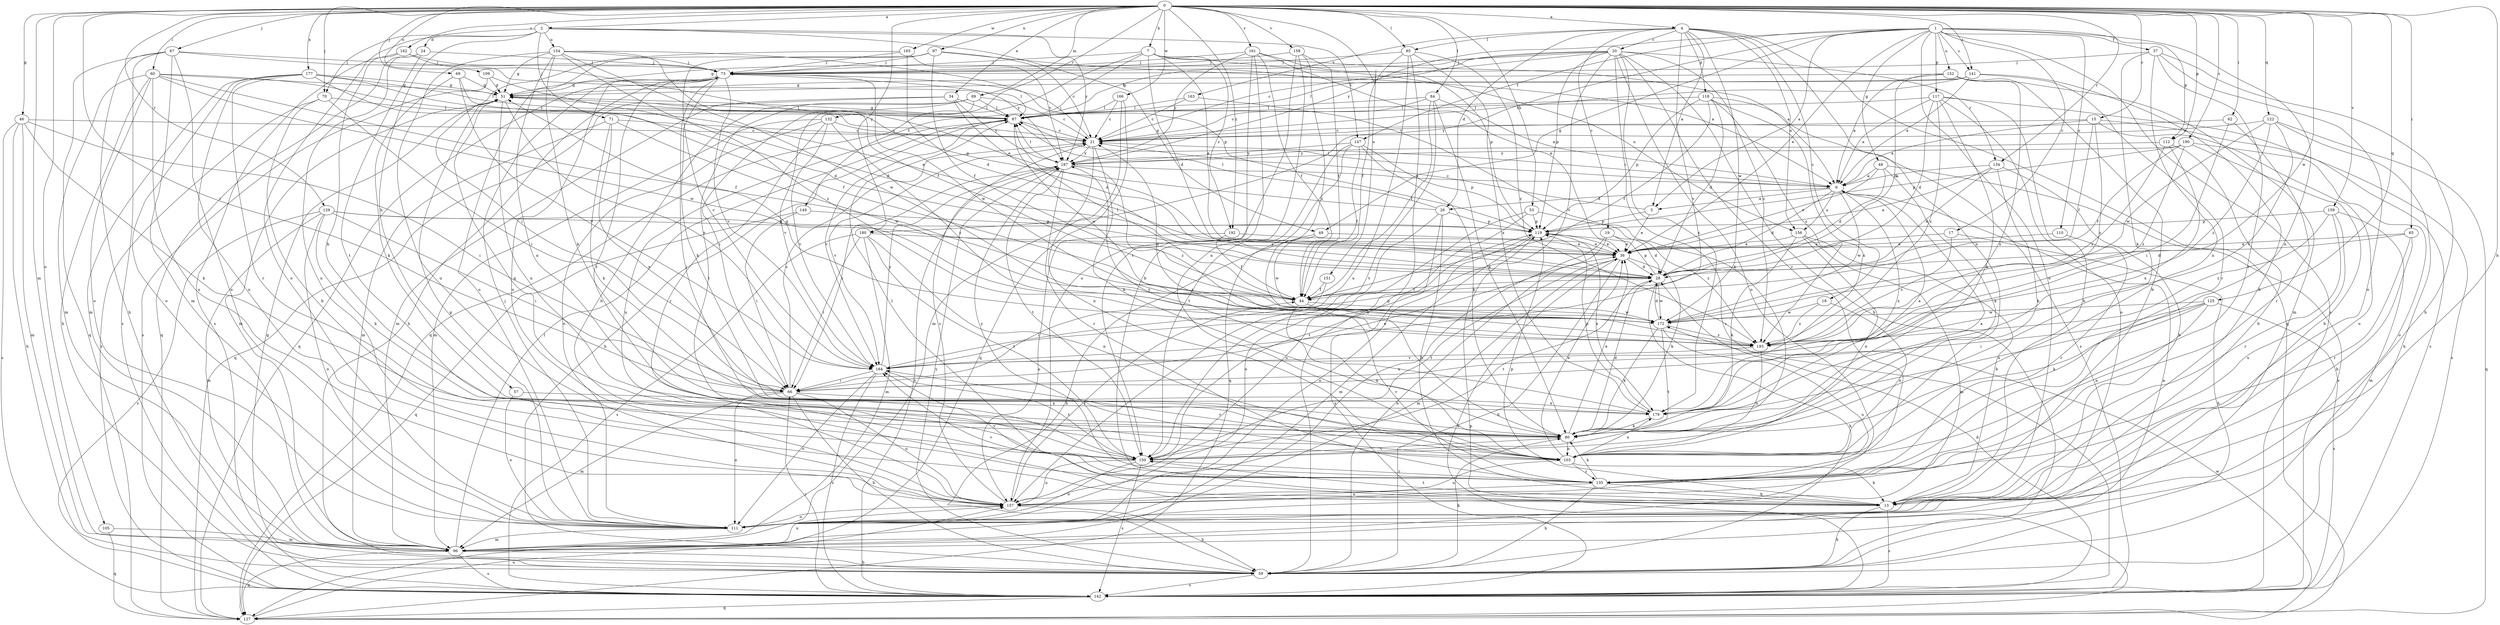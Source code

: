 strict digraph  {
0;
1;
2;
4;
5;
6;
7;
13;
15;
17;
18;
19;
20;
21;
24;
26;
28;
34;
36;
37;
44;
46;
48;
49;
51;
53;
57;
59;
60;
62;
65;
66;
67;
69;
70;
71;
73;
80;
84;
85;
87;
89;
96;
97;
103;
105;
109;
110;
111;
112;
117;
118;
119;
122;
125;
127;
129;
132;
134;
135;
141;
142;
147;
149;
150;
151;
152;
154;
156;
157;
158;
159;
161;
162;
163;
164;
165;
166;
172;
177;
179;
180;
187;
190;
192;
193;
0 -> 2  [label=a];
0 -> 4  [label=a];
0 -> 7  [label=b];
0 -> 13  [label=b];
0 -> 15  [label=c];
0 -> 34  [label=e];
0 -> 46  [label=g];
0 -> 53  [label=h];
0 -> 60  [label=i];
0 -> 62  [label=i];
0 -> 65  [label=i];
0 -> 66  [label=i];
0 -> 67  [label=j];
0 -> 69  [label=j];
0 -> 70  [label=j];
0 -> 84  [label=l];
0 -> 85  [label=l];
0 -> 89  [label=m];
0 -> 96  [label=m];
0 -> 97  [label=n];
0 -> 105  [label=o];
0 -> 109  [label=o];
0 -> 112  [label=p];
0 -> 122  [label=q];
0 -> 125  [label=q];
0 -> 129  [label=r];
0 -> 132  [label=r];
0 -> 134  [label=r];
0 -> 141  [label=s];
0 -> 151  [label=u];
0 -> 158  [label=v];
0 -> 159  [label=v];
0 -> 161  [label=v];
0 -> 162  [label=v];
0 -> 165  [label=w];
0 -> 166  [label=w];
0 -> 172  [label=w];
0 -> 177  [label=x];
0 -> 180  [label=y];
0 -> 190  [label=z];
0 -> 192  [label=z];
1 -> 5  [label=a];
1 -> 17  [label=c];
1 -> 36  [label=e];
1 -> 37  [label=f];
1 -> 48  [label=g];
1 -> 49  [label=g];
1 -> 103  [label=n];
1 -> 110  [label=o];
1 -> 111  [label=o];
1 -> 112  [label=p];
1 -> 117  [label=p];
1 -> 141  [label=s];
1 -> 142  [label=s];
1 -> 147  [label=t];
1 -> 152  [label=u];
1 -> 180  [label=y];
1 -> 187  [label=y];
2 -> 24  [label=d];
2 -> 49  [label=g];
2 -> 57  [label=h];
2 -> 70  [label=j];
2 -> 71  [label=j];
2 -> 111  [label=o];
2 -> 147  [label=t];
2 -> 154  [label=u];
2 -> 187  [label=y];
4 -> 5  [label=a];
4 -> 18  [label=c];
4 -> 19  [label=c];
4 -> 20  [label=c];
4 -> 26  [label=d];
4 -> 85  [label=l];
4 -> 103  [label=n];
4 -> 118  [label=p];
4 -> 127  [label=q];
4 -> 156  [label=u];
4 -> 163  [label=v];
4 -> 164  [label=v];
4 -> 172  [label=w];
5 -> 21  [label=c];
5 -> 36  [label=e];
5 -> 119  [label=p];
6 -> 5  [label=a];
6 -> 21  [label=c];
6 -> 26  [label=d];
6 -> 28  [label=d];
6 -> 87  [label=l];
6 -> 156  [label=u];
6 -> 172  [label=w];
6 -> 179  [label=x];
7 -> 6  [label=a];
7 -> 28  [label=d];
7 -> 36  [label=e];
7 -> 73  [label=j];
7 -> 127  [label=q];
7 -> 149  [label=t];
7 -> 156  [label=u];
7 -> 192  [label=z];
13 -> 59  [label=h];
13 -> 119  [label=p];
13 -> 142  [label=s];
13 -> 150  [label=t];
13 -> 164  [label=v];
15 -> 6  [label=a];
15 -> 21  [label=c];
15 -> 44  [label=f];
15 -> 111  [label=o];
15 -> 142  [label=s];
15 -> 193  [label=z];
17 -> 36  [label=e];
17 -> 59  [label=h];
17 -> 193  [label=z];
18 -> 103  [label=n];
18 -> 172  [label=w];
18 -> 193  [label=z];
19 -> 28  [label=d];
19 -> 36  [label=e];
19 -> 59  [label=h];
19 -> 157  [label=u];
20 -> 21  [label=c];
20 -> 51  [label=g];
20 -> 59  [label=h];
20 -> 73  [label=j];
20 -> 87  [label=l];
20 -> 111  [label=o];
20 -> 119  [label=p];
20 -> 134  [label=r];
20 -> 135  [label=r];
20 -> 142  [label=s];
20 -> 164  [label=v];
20 -> 179  [label=x];
20 -> 193  [label=z];
21 -> 73  [label=j];
21 -> 80  [label=k];
21 -> 103  [label=n];
21 -> 164  [label=v];
21 -> 187  [label=y];
24 -> 73  [label=j];
24 -> 127  [label=q];
24 -> 150  [label=t];
24 -> 157  [label=u];
26 -> 13  [label=b];
26 -> 51  [label=g];
26 -> 87  [label=l];
26 -> 111  [label=o];
26 -> 119  [label=p];
26 -> 142  [label=s];
28 -> 44  [label=f];
28 -> 59  [label=h];
28 -> 119  [label=p];
28 -> 150  [label=t];
28 -> 172  [label=w];
34 -> 28  [label=d];
34 -> 87  [label=l];
34 -> 96  [label=m];
34 -> 127  [label=q];
34 -> 187  [label=y];
36 -> 28  [label=d];
36 -> 59  [label=h];
36 -> 80  [label=k];
36 -> 96  [label=m];
36 -> 150  [label=t];
37 -> 59  [label=h];
37 -> 73  [label=j];
37 -> 80  [label=k];
37 -> 103  [label=n];
37 -> 111  [label=o];
37 -> 135  [label=r];
44 -> 87  [label=l];
44 -> 103  [label=n];
44 -> 135  [label=r];
44 -> 172  [label=w];
46 -> 21  [label=c];
46 -> 59  [label=h];
46 -> 66  [label=i];
46 -> 80  [label=k];
46 -> 96  [label=m];
46 -> 142  [label=s];
48 -> 6  [label=a];
48 -> 28  [label=d];
48 -> 36  [label=e];
48 -> 80  [label=k];
48 -> 142  [label=s];
49 -> 36  [label=e];
49 -> 59  [label=h];
49 -> 172  [label=w];
51 -> 87  [label=l];
51 -> 96  [label=m];
51 -> 103  [label=n];
51 -> 164  [label=v];
53 -> 119  [label=p];
53 -> 150  [label=t];
53 -> 157  [label=u];
53 -> 193  [label=z];
57 -> 111  [label=o];
57 -> 179  [label=x];
59 -> 6  [label=a];
59 -> 51  [label=g];
59 -> 80  [label=k];
59 -> 142  [label=s];
59 -> 187  [label=y];
60 -> 28  [label=d];
60 -> 44  [label=f];
60 -> 51  [label=g];
60 -> 59  [label=h];
60 -> 96  [label=m];
60 -> 111  [label=o];
60 -> 157  [label=u];
60 -> 172  [label=w];
62 -> 21  [label=c];
62 -> 66  [label=i];
62 -> 135  [label=r];
65 -> 13  [label=b];
65 -> 28  [label=d];
65 -> 36  [label=e];
65 -> 135  [label=r];
66 -> 21  [label=c];
66 -> 36  [label=e];
66 -> 59  [label=h];
66 -> 96  [label=m];
66 -> 111  [label=o];
66 -> 157  [label=u];
66 -> 179  [label=x];
67 -> 59  [label=h];
67 -> 73  [label=j];
67 -> 96  [label=m];
67 -> 111  [label=o];
67 -> 127  [label=q];
67 -> 142  [label=s];
67 -> 187  [label=y];
69 -> 36  [label=e];
69 -> 51  [label=g];
69 -> 80  [label=k];
69 -> 164  [label=v];
70 -> 13  [label=b];
70 -> 66  [label=i];
70 -> 87  [label=l];
70 -> 142  [label=s];
71 -> 21  [label=c];
71 -> 80  [label=k];
71 -> 96  [label=m];
71 -> 172  [label=w];
71 -> 179  [label=x];
73 -> 51  [label=g];
73 -> 59  [label=h];
73 -> 80  [label=k];
73 -> 87  [label=l];
73 -> 127  [label=q];
73 -> 150  [label=t];
73 -> 157  [label=u];
73 -> 164  [label=v];
73 -> 172  [label=w];
80 -> 21  [label=c];
80 -> 28  [label=d];
80 -> 36  [label=e];
80 -> 103  [label=n];
80 -> 150  [label=t];
84 -> 6  [label=a];
84 -> 21  [label=c];
84 -> 44  [label=f];
84 -> 80  [label=k];
84 -> 87  [label=l];
84 -> 150  [label=t];
85 -> 44  [label=f];
85 -> 59  [label=h];
85 -> 73  [label=j];
85 -> 157  [label=u];
85 -> 179  [label=x];
85 -> 193  [label=z];
87 -> 21  [label=c];
87 -> 51  [label=g];
87 -> 59  [label=h];
87 -> 157  [label=u];
87 -> 164  [label=v];
87 -> 172  [label=w];
89 -> 13  [label=b];
89 -> 21  [label=c];
89 -> 66  [label=i];
89 -> 87  [label=l];
89 -> 150  [label=t];
89 -> 164  [label=v];
96 -> 59  [label=h];
96 -> 87  [label=l];
96 -> 127  [label=q];
96 -> 142  [label=s];
96 -> 157  [label=u];
97 -> 6  [label=a];
97 -> 21  [label=c];
97 -> 44  [label=f];
97 -> 73  [label=j];
97 -> 111  [label=o];
97 -> 164  [label=v];
103 -> 13  [label=b];
103 -> 36  [label=e];
103 -> 73  [label=j];
103 -> 135  [label=r];
103 -> 157  [label=u];
103 -> 164  [label=v];
103 -> 179  [label=x];
105 -> 96  [label=m];
105 -> 127  [label=q];
109 -> 28  [label=d];
109 -> 51  [label=g];
109 -> 142  [label=s];
110 -> 36  [label=e];
110 -> 135  [label=r];
111 -> 51  [label=g];
111 -> 73  [label=j];
111 -> 96  [label=m];
112 -> 13  [label=b];
112 -> 179  [label=x];
112 -> 187  [label=y];
112 -> 193  [label=z];
117 -> 6  [label=a];
117 -> 13  [label=b];
117 -> 28  [label=d];
117 -> 80  [label=k];
117 -> 87  [label=l];
117 -> 111  [label=o];
117 -> 142  [label=s];
117 -> 193  [label=z];
118 -> 28  [label=d];
118 -> 44  [label=f];
118 -> 87  [label=l];
118 -> 119  [label=p];
118 -> 142  [label=s];
118 -> 179  [label=x];
118 -> 193  [label=z];
119 -> 36  [label=e];
119 -> 96  [label=m];
119 -> 111  [label=o];
119 -> 179  [label=x];
122 -> 21  [label=c];
122 -> 59  [label=h];
122 -> 127  [label=q];
122 -> 164  [label=v];
122 -> 172  [label=w];
122 -> 193  [label=z];
125 -> 66  [label=i];
125 -> 80  [label=k];
125 -> 103  [label=n];
125 -> 142  [label=s];
125 -> 172  [label=w];
125 -> 179  [label=x];
127 -> 119  [label=p];
127 -> 157  [label=u];
127 -> 172  [label=w];
129 -> 28  [label=d];
129 -> 66  [label=i];
129 -> 80  [label=k];
129 -> 96  [label=m];
129 -> 111  [label=o];
129 -> 119  [label=p];
129 -> 142  [label=s];
132 -> 21  [label=c];
132 -> 96  [label=m];
132 -> 111  [label=o];
132 -> 135  [label=r];
132 -> 164  [label=v];
132 -> 193  [label=z];
134 -> 6  [label=a];
134 -> 13  [label=b];
134 -> 28  [label=d];
134 -> 36  [label=e];
134 -> 80  [label=k];
135 -> 13  [label=b];
135 -> 59  [label=h];
135 -> 80  [label=k];
135 -> 87  [label=l];
135 -> 157  [label=u];
135 -> 164  [label=v];
135 -> 187  [label=y];
141 -> 6  [label=a];
141 -> 13  [label=b];
141 -> 21  [label=c];
141 -> 51  [label=g];
141 -> 87  [label=l];
141 -> 135  [label=r];
142 -> 28  [label=d];
142 -> 36  [label=e];
142 -> 66  [label=i];
142 -> 127  [label=q];
147 -> 44  [label=f];
147 -> 80  [label=k];
147 -> 119  [label=p];
147 -> 127  [label=q];
147 -> 150  [label=t];
147 -> 187  [label=y];
149 -> 66  [label=i];
149 -> 119  [label=p];
149 -> 127  [label=q];
150 -> 6  [label=a];
150 -> 51  [label=g];
150 -> 111  [label=o];
150 -> 135  [label=r];
150 -> 142  [label=s];
150 -> 157  [label=u];
151 -> 44  [label=f];
151 -> 66  [label=i];
152 -> 6  [label=a];
152 -> 13  [label=b];
152 -> 28  [label=d];
152 -> 51  [label=g];
152 -> 96  [label=m];
152 -> 179  [label=x];
154 -> 44  [label=f];
154 -> 51  [label=g];
154 -> 73  [label=j];
154 -> 80  [label=k];
154 -> 103  [label=n];
154 -> 119  [label=p];
154 -> 157  [label=u];
154 -> 172  [label=w];
154 -> 193  [label=z];
156 -> 13  [label=b];
156 -> 36  [label=e];
156 -> 80  [label=k];
156 -> 96  [label=m];
156 -> 103  [label=n];
157 -> 21  [label=c];
157 -> 44  [label=f];
157 -> 59  [label=h];
157 -> 111  [label=o];
158 -> 44  [label=f];
158 -> 73  [label=j];
158 -> 103  [label=n];
158 -> 157  [label=u];
158 -> 193  [label=z];
159 -> 96  [label=m];
159 -> 119  [label=p];
159 -> 135  [label=r];
159 -> 157  [label=u];
159 -> 193  [label=z];
161 -> 13  [label=b];
161 -> 36  [label=e];
161 -> 44  [label=f];
161 -> 73  [label=j];
161 -> 119  [label=p];
161 -> 150  [label=t];
161 -> 187  [label=y];
162 -> 36  [label=e];
162 -> 73  [label=j];
162 -> 80  [label=k];
162 -> 142  [label=s];
163 -> 21  [label=c];
163 -> 80  [label=k];
163 -> 87  [label=l];
164 -> 66  [label=i];
164 -> 111  [label=o];
164 -> 119  [label=p];
164 -> 142  [label=s];
164 -> 150  [label=t];
164 -> 187  [label=y];
165 -> 28  [label=d];
165 -> 66  [label=i];
165 -> 73  [label=j];
165 -> 187  [label=y];
166 -> 21  [label=c];
166 -> 87  [label=l];
166 -> 96  [label=m];
166 -> 127  [label=q];
172 -> 28  [label=d];
172 -> 80  [label=k];
172 -> 150  [label=t];
172 -> 157  [label=u];
172 -> 193  [label=z];
177 -> 21  [label=c];
177 -> 44  [label=f];
177 -> 51  [label=g];
177 -> 87  [label=l];
177 -> 96  [label=m];
177 -> 111  [label=o];
177 -> 135  [label=r];
177 -> 157  [label=u];
179 -> 6  [label=a];
179 -> 80  [label=k];
179 -> 119  [label=p];
179 -> 187  [label=y];
180 -> 36  [label=e];
180 -> 66  [label=i];
180 -> 96  [label=m];
180 -> 103  [label=n];
180 -> 142  [label=s];
180 -> 150  [label=t];
187 -> 6  [label=a];
187 -> 66  [label=i];
187 -> 87  [label=l];
187 -> 135  [label=r];
187 -> 142  [label=s];
187 -> 150  [label=t];
187 -> 193  [label=z];
190 -> 13  [label=b];
190 -> 44  [label=f];
190 -> 111  [label=o];
190 -> 119  [label=p];
190 -> 187  [label=y];
190 -> 193  [label=z];
192 -> 36  [label=e];
192 -> 44  [label=f];
192 -> 157  [label=u];
193 -> 51  [label=g];
193 -> 103  [label=n];
193 -> 164  [label=v];
}
